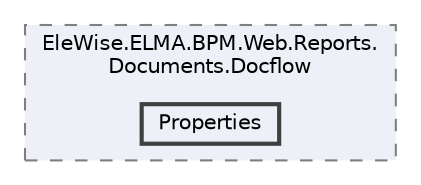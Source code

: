 digraph "Web/Modules/EleWise.ELMA.BPM.Web.Reports.Documents.Docflow/Properties"
{
 // LATEX_PDF_SIZE
  bgcolor="transparent";
  edge [fontname=Helvetica,fontsize=10,labelfontname=Helvetica,labelfontsize=10];
  node [fontname=Helvetica,fontsize=10,shape=box,height=0.2,width=0.4];
  compound=true
  subgraph clusterdir_c86c9580f0217370ad111eb412e2140a {
    graph [ bgcolor="#edf0f7", pencolor="grey50", label="EleWise.ELMA.BPM.Web.Reports.\lDocuments.Docflow", fontname=Helvetica,fontsize=10 style="filled,dashed", URL="dir_c86c9580f0217370ad111eb412e2140a.html",tooltip=""]
  dir_943183202aa1a5db6dd12883e03ed57b [label="Properties", fillcolor="#edf0f7", color="grey25", style="filled,bold", URL="dir_943183202aa1a5db6dd12883e03ed57b.html",tooltip=""];
  }
}
